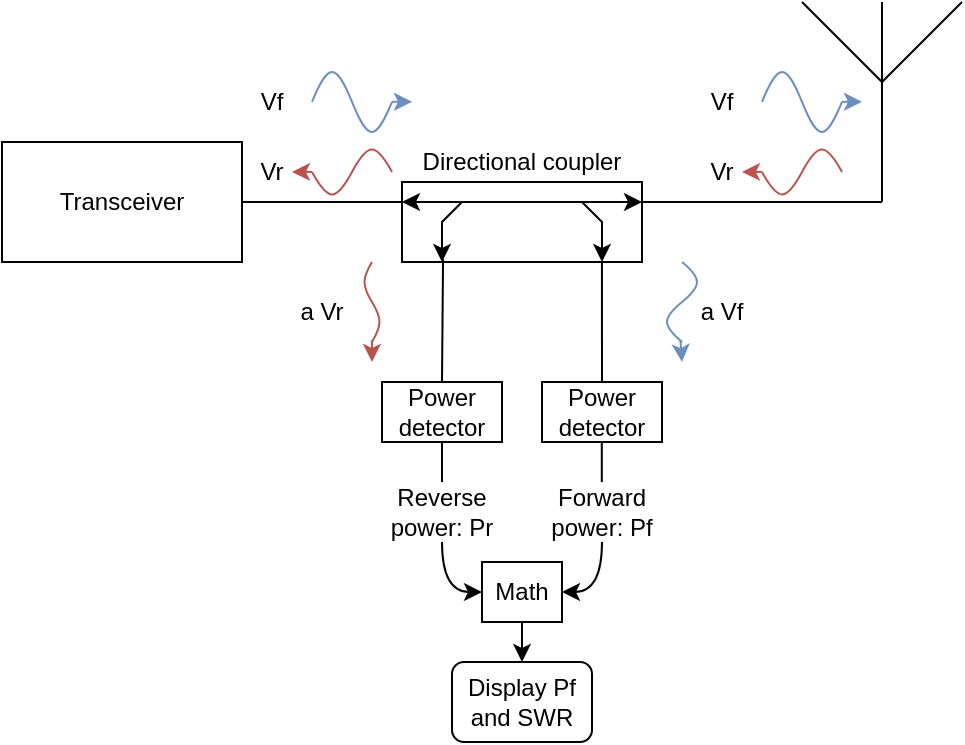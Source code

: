 <mxfile version="22.1.11" type="device">
  <diagram name="Page-1" id="33Bb1xxm0kDZ9Ilw6qJ7">
    <mxGraphModel dx="770" dy="492" grid="1" gridSize="10" guides="1" tooltips="1" connect="1" arrows="1" fold="1" page="1" pageScale="1" pageWidth="1654" pageHeight="2336" math="0" shadow="0">
      <root>
        <mxCell id="0" />
        <mxCell id="1" parent="0" />
        <mxCell id="5ddsrt1KnSnZLgCQwNBk-1" value="Transceiver" style="rounded=0;whiteSpace=wrap;html=1;" vertex="1" parent="1">
          <mxGeometry x="200" y="160" width="120" height="60" as="geometry" />
        </mxCell>
        <mxCell id="5ddsrt1KnSnZLgCQwNBk-2" value="" style="verticalLabelPosition=bottom;shadow=0;dashed=0;align=center;html=1;verticalAlign=top;shape=mxgraph.electrical.radio.aerial_-_antenna_1;" vertex="1" parent="1">
          <mxGeometry x="600" y="90" width="80" height="100" as="geometry" />
        </mxCell>
        <mxCell id="5ddsrt1KnSnZLgCQwNBk-13" value="" style="group" vertex="1" connectable="0" parent="1">
          <mxGeometry x="400" y="180" width="120" height="40" as="geometry" />
        </mxCell>
        <mxCell id="5ddsrt1KnSnZLgCQwNBk-12" value="" style="rounded=0;whiteSpace=wrap;html=1;" vertex="1" parent="5ddsrt1KnSnZLgCQwNBk-13">
          <mxGeometry width="120" height="40" as="geometry" />
        </mxCell>
        <mxCell id="5ddsrt1KnSnZLgCQwNBk-4" value="" style="endArrow=classic;startArrow=classic;html=1;rounded=0;" edge="1" parent="5ddsrt1KnSnZLgCQwNBk-13">
          <mxGeometry width="50" height="50" relative="1" as="geometry">
            <mxPoint y="10" as="sourcePoint" />
            <mxPoint x="120" y="10" as="targetPoint" />
          </mxGeometry>
        </mxCell>
        <mxCell id="5ddsrt1KnSnZLgCQwNBk-10" value="" style="endArrow=classic;html=1;rounded=0;" edge="1" parent="5ddsrt1KnSnZLgCQwNBk-13">
          <mxGeometry width="50" height="50" relative="1" as="geometry">
            <mxPoint x="40" y="10" as="sourcePoint" />
            <mxPoint x="20" y="40" as="targetPoint" />
            <Array as="points">
              <mxPoint x="30" y="10" />
              <mxPoint x="20" y="20" />
            </Array>
          </mxGeometry>
        </mxCell>
        <mxCell id="5ddsrt1KnSnZLgCQwNBk-11" value="" style="endArrow=classic;html=1;rounded=0;" edge="1" parent="5ddsrt1KnSnZLgCQwNBk-13">
          <mxGeometry width="50" height="50" relative="1" as="geometry">
            <mxPoint x="80" y="10" as="sourcePoint" />
            <mxPoint x="100" y="40" as="targetPoint" />
            <Array as="points">
              <mxPoint x="90" y="10" />
              <mxPoint x="100" y="20" />
            </Array>
          </mxGeometry>
        </mxCell>
        <mxCell id="5ddsrt1KnSnZLgCQwNBk-15" value="" style="endArrow=none;html=1;rounded=0;entryX=0.5;entryY=1;entryDx=0;entryDy=0;entryPerimeter=0;exitX=1;exitY=0.25;exitDx=0;exitDy=0;" edge="1" parent="1" source="5ddsrt1KnSnZLgCQwNBk-12" target="5ddsrt1KnSnZLgCQwNBk-2">
          <mxGeometry width="50" height="50" relative="1" as="geometry">
            <mxPoint x="400" y="260" as="sourcePoint" />
            <mxPoint x="450" y="210" as="targetPoint" />
          </mxGeometry>
        </mxCell>
        <mxCell id="5ddsrt1KnSnZLgCQwNBk-16" value="" style="endArrow=none;html=1;rounded=0;entryX=0;entryY=0.25;entryDx=0;entryDy=0;exitX=1;exitY=0.5;exitDx=0;exitDy=0;" edge="1" parent="1" source="5ddsrt1KnSnZLgCQwNBk-1" target="5ddsrt1KnSnZLgCQwNBk-12">
          <mxGeometry width="50" height="50" relative="1" as="geometry">
            <mxPoint x="400" y="260" as="sourcePoint" />
            <mxPoint x="450" y="210" as="targetPoint" />
          </mxGeometry>
        </mxCell>
        <mxCell id="5ddsrt1KnSnZLgCQwNBk-18" value="Power detector" style="rounded=0;whiteSpace=wrap;html=1;" vertex="1" parent="1">
          <mxGeometry x="390" y="280" width="60" height="30" as="geometry" />
        </mxCell>
        <mxCell id="5ddsrt1KnSnZLgCQwNBk-19" value="" style="endArrow=none;html=1;rounded=0;entryX=0.171;entryY=0.967;entryDx=0;entryDy=0;entryPerimeter=0;exitX=0.5;exitY=0;exitDx=0;exitDy=0;" edge="1" parent="1" source="5ddsrt1KnSnZLgCQwNBk-18" target="5ddsrt1KnSnZLgCQwNBk-12">
          <mxGeometry width="50" height="50" relative="1" as="geometry">
            <mxPoint x="410" y="270" as="sourcePoint" />
            <mxPoint x="450" y="210" as="targetPoint" />
          </mxGeometry>
        </mxCell>
        <mxCell id="5ddsrt1KnSnZLgCQwNBk-20" value="Power detector" style="rounded=0;whiteSpace=wrap;html=1;" vertex="1" parent="1">
          <mxGeometry x="470" y="280" width="60" height="30" as="geometry" />
        </mxCell>
        <mxCell id="5ddsrt1KnSnZLgCQwNBk-21" value="" style="endArrow=none;html=1;rounded=0;exitX=0.5;exitY=0;exitDx=0;exitDy=0;entryX=0.833;entryY=1;entryDx=0;entryDy=0;entryPerimeter=0;" edge="1" parent="1" source="5ddsrt1KnSnZLgCQwNBk-20" target="5ddsrt1KnSnZLgCQwNBk-12">
          <mxGeometry width="50" height="50" relative="1" as="geometry">
            <mxPoint x="470" y="280" as="sourcePoint" />
            <mxPoint x="520" y="230" as="targetPoint" />
          </mxGeometry>
        </mxCell>
        <mxCell id="5ddsrt1KnSnZLgCQwNBk-22" value="" style="pointerEvents=1;verticalLabelPosition=bottom;shadow=0;dashed=0;align=center;html=1;verticalAlign=top;shape=mxgraph.electrical.waveforms.sine_wave;fillColor=#dae8fc;strokeColor=#6c8ebf;" vertex="1" parent="1">
          <mxGeometry x="580" y="120" width="40" height="40" as="geometry" />
        </mxCell>
        <mxCell id="5ddsrt1KnSnZLgCQwNBk-23" value="" style="endArrow=classic;html=1;rounded=0;fillColor=#dae8fc;strokeColor=#6c8ebf;" edge="1" parent="1">
          <mxGeometry width="50" height="50" relative="1" as="geometry">
            <mxPoint x="620" y="139.9" as="sourcePoint" />
            <mxPoint x="630" y="139.9" as="targetPoint" />
          </mxGeometry>
        </mxCell>
        <mxCell id="5ddsrt1KnSnZLgCQwNBk-24" value="Vf" style="text;html=1;strokeColor=none;fillColor=none;align=center;verticalAlign=middle;whiteSpace=wrap;rounded=0;" vertex="1" parent="1">
          <mxGeometry x="545" y="125" width="30" height="30" as="geometry" />
        </mxCell>
        <mxCell id="5ddsrt1KnSnZLgCQwNBk-25" value="" style="pointerEvents=1;verticalLabelPosition=bottom;shadow=0;dashed=0;align=center;html=1;verticalAlign=top;shape=mxgraph.electrical.waveforms.sine_wave;fillColor=#f8cecc;strokeColor=#b85450;flipH=1;" vertex="1" parent="1">
          <mxGeometry x="580" y="160" width="40" height="30" as="geometry" />
        </mxCell>
        <mxCell id="5ddsrt1KnSnZLgCQwNBk-26" value="" style="endArrow=classic;html=1;rounded=0;fillColor=#f8cecc;strokeColor=#b85450;" edge="1" parent="1">
          <mxGeometry width="50" height="50" relative="1" as="geometry">
            <mxPoint x="580" y="174.94" as="sourcePoint" />
            <mxPoint x="570" y="174.94" as="targetPoint" />
          </mxGeometry>
        </mxCell>
        <mxCell id="5ddsrt1KnSnZLgCQwNBk-29" value="Vr" style="text;html=1;strokeColor=none;fillColor=none;align=center;verticalAlign=middle;whiteSpace=wrap;rounded=0;" vertex="1" parent="1">
          <mxGeometry x="545" y="160" width="30" height="30" as="geometry" />
        </mxCell>
        <mxCell id="5ddsrt1KnSnZLgCQwNBk-30" value="" style="pointerEvents=1;verticalLabelPosition=bottom;shadow=0;dashed=0;align=center;html=1;verticalAlign=top;shape=mxgraph.electrical.waveforms.sine_wave;fillColor=#dae8fc;strokeColor=#6c8ebf;direction=south;" vertex="1" parent="1">
          <mxGeometry x="530" y="220" width="20" height="40" as="geometry" />
        </mxCell>
        <mxCell id="5ddsrt1KnSnZLgCQwNBk-31" value="" style="endArrow=classic;html=1;rounded=0;fillColor=#dae8fc;strokeColor=#6c8ebf;exitX=0.976;exitY=0.54;exitDx=0;exitDy=0;exitPerimeter=0;" edge="1" parent="1" source="5ddsrt1KnSnZLgCQwNBk-30">
          <mxGeometry width="50" height="50" relative="1" as="geometry">
            <mxPoint x="540" y="260" as="sourcePoint" />
            <mxPoint x="540" y="270" as="targetPoint" />
          </mxGeometry>
        </mxCell>
        <mxCell id="5ddsrt1KnSnZLgCQwNBk-32" value="" style="pointerEvents=1;verticalLabelPosition=bottom;shadow=0;dashed=0;align=center;html=1;verticalAlign=top;shape=mxgraph.electrical.waveforms.sine_wave;fillColor=#f8cecc;strokeColor=#b85450;flipH=1;direction=south;" vertex="1" parent="1">
          <mxGeometry x="380" y="220" width="10" height="40" as="geometry" />
        </mxCell>
        <mxCell id="5ddsrt1KnSnZLgCQwNBk-33" value="" style="endArrow=classic;html=1;rounded=0;fillColor=#f8cecc;strokeColor=#b85450;exitX=0.978;exitY=0.497;exitDx=0;exitDy=0;exitPerimeter=0;" edge="1" parent="1" source="5ddsrt1KnSnZLgCQwNBk-32">
          <mxGeometry width="50" height="50" relative="1" as="geometry">
            <mxPoint x="360" y="254.94" as="sourcePoint" />
            <mxPoint x="385" y="270" as="targetPoint" />
          </mxGeometry>
        </mxCell>
        <mxCell id="5ddsrt1KnSnZLgCQwNBk-35" value="Directional coupler" style="text;html=1;strokeColor=none;fillColor=none;align=center;verticalAlign=middle;whiteSpace=wrap;rounded=0;" vertex="1" parent="1">
          <mxGeometry x="400" y="155" width="120" height="30" as="geometry" />
        </mxCell>
        <mxCell id="5ddsrt1KnSnZLgCQwNBk-36" value="a Vf" style="text;html=1;strokeColor=none;fillColor=none;align=center;verticalAlign=middle;whiteSpace=wrap;rounded=0;" vertex="1" parent="1">
          <mxGeometry x="530" y="230" width="60" height="30" as="geometry" />
        </mxCell>
        <mxCell id="5ddsrt1KnSnZLgCQwNBk-37" value="a Vr" style="text;html=1;strokeColor=none;fillColor=none;align=center;verticalAlign=middle;whiteSpace=wrap;rounded=0;" vertex="1" parent="1">
          <mxGeometry x="330" y="230" width="60" height="30" as="geometry" />
        </mxCell>
        <mxCell id="5ddsrt1KnSnZLgCQwNBk-39" value="" style="pointerEvents=1;verticalLabelPosition=bottom;shadow=0;dashed=0;align=center;html=1;verticalAlign=top;shape=mxgraph.electrical.waveforms.sine_wave;fillColor=#dae8fc;strokeColor=#6c8ebf;" vertex="1" parent="1">
          <mxGeometry x="355" y="120" width="40" height="40" as="geometry" />
        </mxCell>
        <mxCell id="5ddsrt1KnSnZLgCQwNBk-40" value="" style="endArrow=classic;html=1;rounded=0;fillColor=#dae8fc;strokeColor=#6c8ebf;" edge="1" parent="1">
          <mxGeometry width="50" height="50" relative="1" as="geometry">
            <mxPoint x="395" y="139.9" as="sourcePoint" />
            <mxPoint x="405" y="139.9" as="targetPoint" />
          </mxGeometry>
        </mxCell>
        <mxCell id="5ddsrt1KnSnZLgCQwNBk-41" value="Vf" style="text;html=1;strokeColor=none;fillColor=none;align=center;verticalAlign=middle;whiteSpace=wrap;rounded=0;" vertex="1" parent="1">
          <mxGeometry x="320" y="125" width="30" height="30" as="geometry" />
        </mxCell>
        <mxCell id="5ddsrt1KnSnZLgCQwNBk-42" value="" style="pointerEvents=1;verticalLabelPosition=bottom;shadow=0;dashed=0;align=center;html=1;verticalAlign=top;shape=mxgraph.electrical.waveforms.sine_wave;fillColor=#f8cecc;strokeColor=#b85450;flipH=1;" vertex="1" parent="1">
          <mxGeometry x="355" y="160" width="40" height="30" as="geometry" />
        </mxCell>
        <mxCell id="5ddsrt1KnSnZLgCQwNBk-43" value="" style="endArrow=classic;html=1;rounded=0;fillColor=#f8cecc;strokeColor=#b85450;" edge="1" parent="1">
          <mxGeometry width="50" height="50" relative="1" as="geometry">
            <mxPoint x="355" y="174.94" as="sourcePoint" />
            <mxPoint x="345" y="174.94" as="targetPoint" />
          </mxGeometry>
        </mxCell>
        <mxCell id="5ddsrt1KnSnZLgCQwNBk-44" value="Vr" style="text;html=1;strokeColor=none;fillColor=none;align=center;verticalAlign=middle;whiteSpace=wrap;rounded=0;" vertex="1" parent="1">
          <mxGeometry x="320" y="160" width="30" height="30" as="geometry" />
        </mxCell>
        <mxCell id="5ddsrt1KnSnZLgCQwNBk-47" value="" style="endArrow=none;html=1;rounded=0;entryX=0.5;entryY=1;entryDx=0;entryDy=0;exitX=0.5;exitY=0;exitDx=0;exitDy=0;exitPerimeter=0;" edge="1" parent="1" target="5ddsrt1KnSnZLgCQwNBk-18">
          <mxGeometry width="50" height="50" relative="1" as="geometry">
            <mxPoint x="420" y="330.0" as="sourcePoint" />
            <mxPoint x="480" y="390" as="targetPoint" />
          </mxGeometry>
        </mxCell>
        <mxCell id="5ddsrt1KnSnZLgCQwNBk-48" value="" style="endArrow=none;html=1;rounded=0;entryX=0.5;entryY=1;entryDx=0;entryDy=0;exitX=0.5;exitY=0;exitDx=0;exitDy=0;exitPerimeter=0;" edge="1" parent="1">
          <mxGeometry width="50" height="50" relative="1" as="geometry">
            <mxPoint x="499.9" y="330" as="sourcePoint" />
            <mxPoint x="499.9" y="310" as="targetPoint" />
          </mxGeometry>
        </mxCell>
        <mxCell id="5ddsrt1KnSnZLgCQwNBk-49" value="Forward power: Pf" style="text;html=1;strokeColor=none;fillColor=none;align=center;verticalAlign=middle;whiteSpace=wrap;rounded=0;" vertex="1" parent="1">
          <mxGeometry x="470" y="330" width="60" height="30" as="geometry" />
        </mxCell>
        <mxCell id="5ddsrt1KnSnZLgCQwNBk-50" value="Reverse power: Pr" style="text;html=1;strokeColor=none;fillColor=none;align=center;verticalAlign=middle;whiteSpace=wrap;rounded=0;" vertex="1" parent="1">
          <mxGeometry x="390" y="330" width="60" height="30" as="geometry" />
        </mxCell>
        <mxCell id="5ddsrt1KnSnZLgCQwNBk-51" value="Math" style="rounded=0;whiteSpace=wrap;html=1;" vertex="1" parent="1">
          <mxGeometry x="440" y="370" width="40" height="30" as="geometry" />
        </mxCell>
        <mxCell id="5ddsrt1KnSnZLgCQwNBk-52" value="" style="endArrow=classic;html=1;exitX=0.5;exitY=1;exitDx=0;exitDy=0;entryX=0;entryY=0.5;entryDx=0;entryDy=0;curved=1;strokeColor=default;" edge="1" parent="1" source="5ddsrt1KnSnZLgCQwNBk-50" target="5ddsrt1KnSnZLgCQwNBk-51">
          <mxGeometry width="50" height="50" relative="1" as="geometry">
            <mxPoint x="440" y="230" as="sourcePoint" />
            <mxPoint x="490" y="180" as="targetPoint" />
            <Array as="points">
              <mxPoint x="420" y="385" />
            </Array>
          </mxGeometry>
        </mxCell>
        <mxCell id="5ddsrt1KnSnZLgCQwNBk-53" value="" style="endArrow=classic;html=1;exitX=0.5;exitY=1;exitDx=0;exitDy=0;entryX=0;entryY=0.5;entryDx=0;entryDy=0;curved=1;strokeColor=default;" edge="1" parent="1">
          <mxGeometry width="50" height="50" relative="1" as="geometry">
            <mxPoint x="500" y="360" as="sourcePoint" />
            <mxPoint x="480" y="385" as="targetPoint" />
            <Array as="points">
              <mxPoint x="500" y="385" />
            </Array>
          </mxGeometry>
        </mxCell>
        <mxCell id="5ddsrt1KnSnZLgCQwNBk-54" value="Display Pf and SWR" style="rounded=1;whiteSpace=wrap;html=1;" vertex="1" parent="1">
          <mxGeometry x="425" y="420" width="70" height="40" as="geometry" />
        </mxCell>
        <mxCell id="5ddsrt1KnSnZLgCQwNBk-55" value="" style="endArrow=classic;html=1;rounded=0;exitX=0.5;exitY=1;exitDx=0;exitDy=0;entryX=0.5;entryY=0;entryDx=0;entryDy=0;" edge="1" parent="1" source="5ddsrt1KnSnZLgCQwNBk-51" target="5ddsrt1KnSnZLgCQwNBk-54">
          <mxGeometry width="50" height="50" relative="1" as="geometry">
            <mxPoint x="320" y="290" as="sourcePoint" />
            <mxPoint x="370" y="240" as="targetPoint" />
          </mxGeometry>
        </mxCell>
      </root>
    </mxGraphModel>
  </diagram>
</mxfile>
